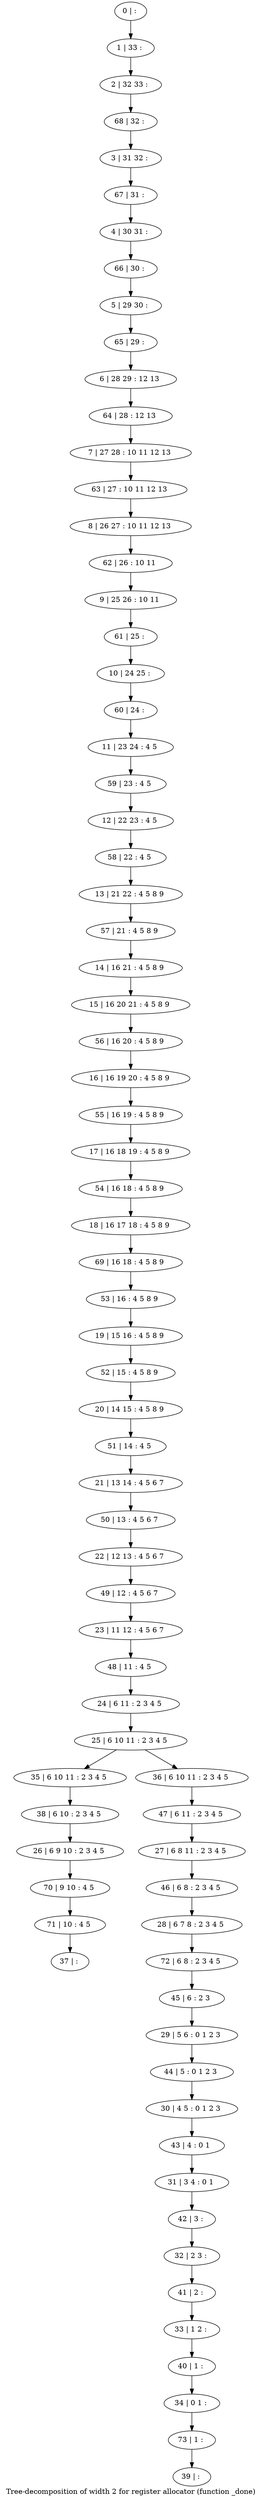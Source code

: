 digraph G {
graph [label="Tree-decomposition of width 2 for register allocator (function _done)"]
0[label="0 | : "];
1[label="1 | 33 : "];
2[label="2 | 32 33 : "];
3[label="3 | 31 32 : "];
4[label="4 | 30 31 : "];
5[label="5 | 29 30 : "];
6[label="6 | 28 29 : 12 13 "];
7[label="7 | 27 28 : 10 11 12 13 "];
8[label="8 | 26 27 : 10 11 12 13 "];
9[label="9 | 25 26 : 10 11 "];
10[label="10 | 24 25 : "];
11[label="11 | 23 24 : 4 5 "];
12[label="12 | 22 23 : 4 5 "];
13[label="13 | 21 22 : 4 5 8 9 "];
14[label="14 | 16 21 : 4 5 8 9 "];
15[label="15 | 16 20 21 : 4 5 8 9 "];
16[label="16 | 16 19 20 : 4 5 8 9 "];
17[label="17 | 16 18 19 : 4 5 8 9 "];
18[label="18 | 16 17 18 : 4 5 8 9 "];
19[label="19 | 15 16 : 4 5 8 9 "];
20[label="20 | 14 15 : 4 5 8 9 "];
21[label="21 | 13 14 : 4 5 6 7 "];
22[label="22 | 12 13 : 4 5 6 7 "];
23[label="23 | 11 12 : 4 5 6 7 "];
24[label="24 | 6 11 : 2 3 4 5 "];
25[label="25 | 6 10 11 : 2 3 4 5 "];
26[label="26 | 6 9 10 : 2 3 4 5 "];
27[label="27 | 6 8 11 : 2 3 4 5 "];
28[label="28 | 6 7 8 : 2 3 4 5 "];
29[label="29 | 5 6 : 0 1 2 3 "];
30[label="30 | 4 5 : 0 1 2 3 "];
31[label="31 | 3 4 : 0 1 "];
32[label="32 | 2 3 : "];
33[label="33 | 1 2 : "];
34[label="34 | 0 1 : "];
35[label="35 | 6 10 11 : 2 3 4 5 "];
36[label="36 | 6 10 11 : 2 3 4 5 "];
37[label="37 | : "];
38[label="38 | 6 10 : 2 3 4 5 "];
39[label="39 | : "];
40[label="40 | 1 : "];
41[label="41 | 2 : "];
42[label="42 | 3 : "];
43[label="43 | 4 : 0 1 "];
44[label="44 | 5 : 0 1 2 3 "];
45[label="45 | 6 : 2 3 "];
46[label="46 | 6 8 : 2 3 4 5 "];
47[label="47 | 6 11 : 2 3 4 5 "];
48[label="48 | 11 : 4 5 "];
49[label="49 | 12 : 4 5 6 7 "];
50[label="50 | 13 : 4 5 6 7 "];
51[label="51 | 14 : 4 5 "];
52[label="52 | 15 : 4 5 8 9 "];
53[label="53 | 16 : 4 5 8 9 "];
54[label="54 | 16 18 : 4 5 8 9 "];
55[label="55 | 16 19 : 4 5 8 9 "];
56[label="56 | 16 20 : 4 5 8 9 "];
57[label="57 | 21 : 4 5 8 9 "];
58[label="58 | 22 : 4 5 "];
59[label="59 | 23 : 4 5 "];
60[label="60 | 24 : "];
61[label="61 | 25 : "];
62[label="62 | 26 : 10 11 "];
63[label="63 | 27 : 10 11 12 13 "];
64[label="64 | 28 : 12 13 "];
65[label="65 | 29 : "];
66[label="66 | 30 : "];
67[label="67 | 31 : "];
68[label="68 | 32 : "];
69[label="69 | 16 18 : 4 5 8 9 "];
70[label="70 | 9 10 : 4 5 "];
71[label="71 | 10 : 4 5 "];
72[label="72 | 6 8 : 2 3 4 5 "];
73[label="73 | 1 : "];
0->1 ;
1->2 ;
14->15 ;
24->25 ;
25->35 ;
25->36 ;
38->26 ;
35->38 ;
40->34 ;
33->40 ;
41->33 ;
32->41 ;
42->32 ;
31->42 ;
43->31 ;
30->43 ;
44->30 ;
29->44 ;
45->29 ;
46->28 ;
27->46 ;
47->27 ;
36->47 ;
48->24 ;
23->48 ;
49->23 ;
22->49 ;
50->22 ;
21->50 ;
51->21 ;
20->51 ;
52->20 ;
19->52 ;
53->19 ;
54->18 ;
17->54 ;
55->17 ;
16->55 ;
56->16 ;
15->56 ;
57->14 ;
13->57 ;
58->13 ;
12->58 ;
59->12 ;
11->59 ;
60->11 ;
10->60 ;
61->10 ;
9->61 ;
62->9 ;
8->62 ;
63->8 ;
7->63 ;
64->7 ;
6->64 ;
65->6 ;
5->65 ;
66->5 ;
4->66 ;
67->4 ;
3->67 ;
68->3 ;
2->68 ;
69->53 ;
18->69 ;
26->70 ;
71->37 ;
70->71 ;
72->45 ;
28->72 ;
73->39 ;
34->73 ;
}
